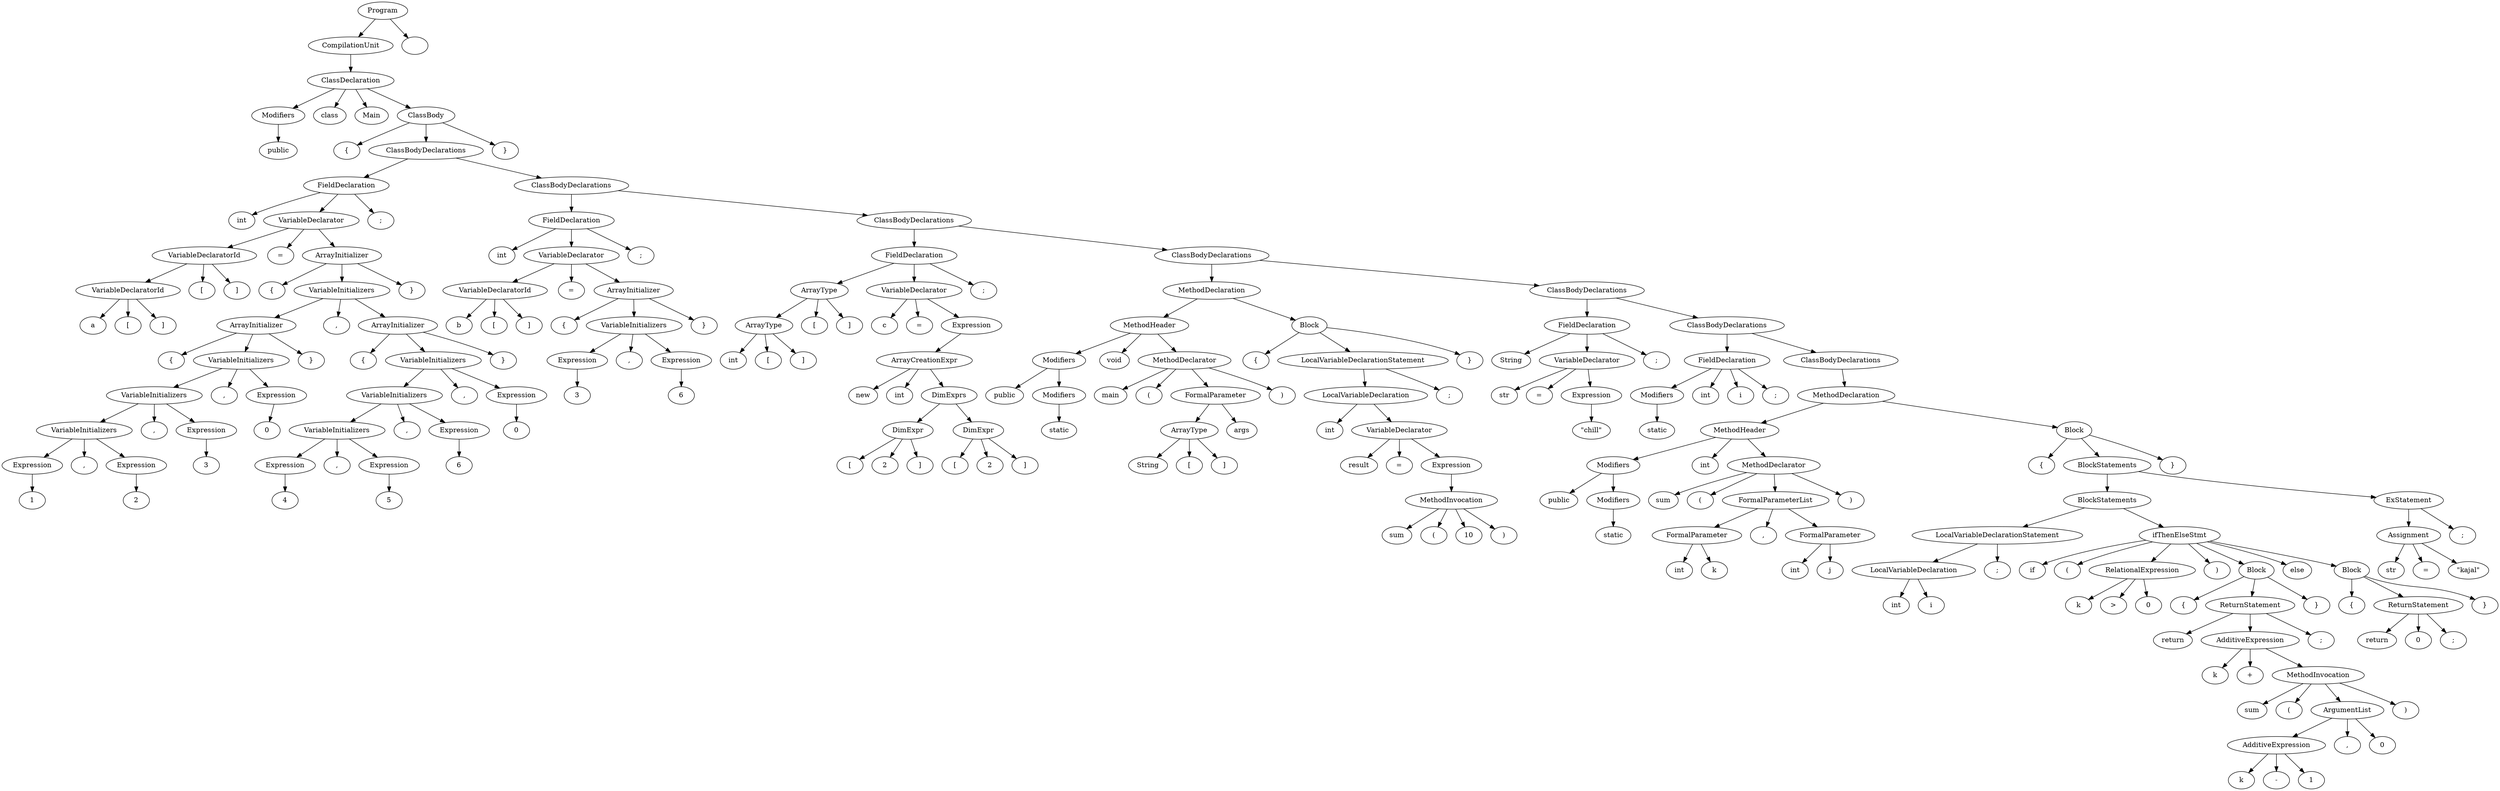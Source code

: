 digraph G {
n1 [label="public"]
n2 [label="Modifiers"]
n2->n1;
n3 [label="class"]
n4 [label="Main"]
n5 [label="{"]
n6 [label="int"]
n7 [label="a"]
n8 [label="["]
n9 [label="]"]
n10 [label="VariableDeclaratorId"]
n10->n9;
n10->n8;
n10->n7;
n11 [label="["]
n12 [label="]"]
n13 [label="VariableDeclaratorId"]
n13->n12;
n13->n11;
n13->n10;
n14 [label="="]
n15 [label="{"]
n16 [label="{"]
n17 [label="1"]
n18 [label="Expression"]
n18->n17;
n19 [label=","]
n20 [label="2"]
n21 [label="Expression"]
n21->n20;
n22 [label="VariableInitializers"]
n22->n21;
n22->n19;
n22->n18;
n23 [label=","]
n24 [label="3"]
n25 [label="Expression"]
n25->n24;
n26 [label="VariableInitializers"]
n26->n25;
n26->n23;
n26->n22;
n27 [label=","]
n28 [label="0"]
n29 [label="Expression"]
n29->n28;
n30 [label="VariableInitializers"]
n30->n29;
n30->n27;
n30->n26;
n31 [label="}"]
n32 [label="ArrayInitializer"]
n32->n31;
n32->n30;
n32->n16;
n33 [label=","]
n34 [label="{"]
n35 [label="4"]
n36 [label="Expression"]
n36->n35;
n37 [label=","]
n38 [label="5"]
n39 [label="Expression"]
n39->n38;
n40 [label="VariableInitializers"]
n40->n39;
n40->n37;
n40->n36;
n41 [label=","]
n42 [label="6"]
n43 [label="Expression"]
n43->n42;
n44 [label="VariableInitializers"]
n44->n43;
n44->n41;
n44->n40;
n45 [label=","]
n46 [label="0"]
n47 [label="Expression"]
n47->n46;
n48 [label="VariableInitializers"]
n48->n47;
n48->n45;
n48->n44;
n49 [label="}"]
n50 [label="ArrayInitializer"]
n50->n49;
n50->n48;
n50->n34;
n51 [label="VariableInitializers"]
n51->n50;
n51->n33;
n51->n32;
n52 [label="}"]
n53 [label="ArrayInitializer"]
n53->n52;
n53->n51;
n53->n15;
n54 [label="VariableDeclarator"]
n54->n53;
n54->n14;
n54->n13;
n55 [label=";"]
n56 [label="FieldDeclaration"]
n56->n55;
n56->n54;
n56->n6;
n57 [label="int"]
n58 [label="b"]
n59 [label="["]
n60 [label="]"]
n61 [label="VariableDeclaratorId"]
n61->n60;
n61->n59;
n61->n58;
n62 [label="="]
n63 [label="{"]
n64 [label="3"]
n65 [label="Expression"]
n65->n64;
n66 [label=","]
n67 [label="6"]
n68 [label="Expression"]
n68->n67;
n69 [label="VariableInitializers"]
n69->n68;
n69->n66;
n69->n65;
n70 [label="}"]
n71 [label="ArrayInitializer"]
n71->n70;
n71->n69;
n71->n63;
n72 [label="VariableDeclarator"]
n72->n71;
n72->n62;
n72->n61;
n73 [label=";"]
n74 [label="FieldDeclaration"]
n74->n73;
n74->n72;
n74->n57;
n75 [label="int"]
n76 [label="["]
n77 [label="]"]
n78 [label="ArrayType"]
n78->n77;
n78->n76;
n78->n75;
n79 [label="["]
n80 [label="]"]
n81 [label="ArrayType"]
n81->n80;
n81->n79;
n81->n78;
n82 [label="c"]
n83 [label="="]
n84 [label="new"]
n85 [label="int"]
n86 [label="["]
n87 [label="2"]
n88 [label="]"]
n89 [label="DimExpr"]
n89->n88;
n89->n87;
n89->n86;
n90 [label="["]
n91 [label="2"]
n92 [label="]"]
n93 [label="DimExpr"]
n93->n92;
n93->n91;
n93->n90;
n94 [label="DimExprs"]
n94->n93;
n94->n89;
n95 [label="ArrayCreationExpr"]
n95->n94;
n95->n85;
n95->n84;
n96 [label="Expression"]
n96->n95;
n97 [label="VariableDeclarator"]
n97->n96;
n97->n83;
n97->n82;
n98 [label=";"]
n99 [label="FieldDeclaration"]
n99->n98;
n99->n97;
n99->n81;
n100 [label="public"]
n101 [label="static"]
n102 [label="Modifiers"]
n102->n101;
n103 [label="Modifiers"]
n103->n102;
n103->n100;
n104 [label="void"]
n105 [label="main"]
n106 [label="("]
n107 [label="String"]
n108 [label="["]
n109 [label="]"]
n110 [label="ArrayType"]
n110->n109;
n110->n108;
n110->n107;
n111 [label="args"]
n112 [label="FormalParameter"]
n112->n111;
n112->n110;
n113 [label=")"]
n114 [label="MethodDeclarator"]
n114->n113;
n114->n112;
n114->n106;
n114->n105;
n115 [label="MethodHeader"]
n115->n114;
n115->n104;
n115->n103;
n116 [label="{"]
n117 [label="int"]
n118 [label="result"]
n119 [label="="]
n120 [label="sum"]
n121 [label="("]
n122 [label="10"]
n123 [label=")"]
n124 [label="MethodInvocation"]
n124->n123;
n124->n122;
n124->n121;
n124->n120;
n125 [label="Expression"]
n125->n124;
n126 [label="VariableDeclarator"]
n126->n125;
n126->n119;
n126->n118;
n127 [label="LocalVariableDeclaration"]
n127->n126;
n127->n117;
n128 [label=";"]
n129 [label="LocalVariableDeclarationStatement"]
n129->n128;
n129->n127;
n130 [label="}"]
n131 [label="Block"]
n131->n130;
n131->n129;
n131->n116;
n132 [label="MethodDeclaration"]
n132->n131;
n132->n115;
n133 [label="String"]
n134 [label="str"]
n135 [label="="]
n136 [label="\"chill\""]
n137 [label="Expression"]
n137->n136;
n138 [label="VariableDeclarator"]
n138->n137;
n138->n135;
n138->n134;
n139 [label=";"]
n140 [label="FieldDeclaration"]
n140->n139;
n140->n138;
n140->n133;
n141 [label="static"]
n142 [label="Modifiers"]
n142->n141;
n143 [label="int"]
n144 [label="i"]
n145 [label=";"]
n146 [label="FieldDeclaration"]
n146->n145;
n146->n144;
n146->n143;
n146->n142;
n147 [label="public"]
n148 [label="static"]
n149 [label="Modifiers"]
n149->n148;
n150 [label="Modifiers"]
n150->n149;
n150->n147;
n151 [label="int"]
n152 [label="sum"]
n153 [label="("]
n154 [label="int"]
n155 [label="k"]
n156 [label="FormalParameter"]
n156->n155;
n156->n154;
n157 [label=","]
n158 [label="int"]
n159 [label="j"]
n160 [label="FormalParameter"]
n160->n159;
n160->n158;
n161 [label="FormalParameterList"]
n161->n160;
n161->n157;
n161->n156;
n162 [label=")"]
n163 [label="MethodDeclarator"]
n163->n162;
n163->n161;
n163->n153;
n163->n152;
n164 [label="MethodHeader"]
n164->n163;
n164->n151;
n164->n150;
n165 [label="{"]
n166 [label="int"]
n167 [label="i"]
n168 [label="LocalVariableDeclaration"]
n168->n167;
n168->n166;
n169 [label=";"]
n170 [label="LocalVariableDeclarationStatement"]
n170->n169;
n170->n168;
n171 [label="if"]
n172 [label="("]
n173 [label="k"]
n174 [label=">"]
n175 [label="0"]
n176 [label="RelationalExpression"]
n176->n175;
n176->n174;
n176->n173;
n177 [label=")"]
n178 [label="{"]
n179 [label="return"]
n180 [label="k"]
n181 [label="+"]
n182 [label="sum"]
n183 [label="("]
n184 [label="k"]
n185 [label="-"]
n186 [label="1"]
n187 [label="AdditiveExpression"]
n187->n186;
n187->n185;
n187->n184;
n188 [label=","]
n189 [label="0"]
n190 [label="ArgumentList"]
n190->n189;
n190->n188;
n190->n187;
n191 [label=")"]
n192 [label="MethodInvocation"]
n192->n191;
n192->n190;
n192->n183;
n192->n182;
n193 [label="AdditiveExpression"]
n193->n192;
n193->n181;
n193->n180;
n194 [label=";"]
n195 [label="ReturnStatement"]
n195->n194;
n195->n193;
n195->n179;
n196 [label="}"]
n197 [label="Block"]
n197->n196;
n197->n195;
n197->n178;
n198 [label="else"]
n199 [label="{"]
n200 [label="return"]
n201 [label="0"]
n202 [label=";"]
n203 [label="ReturnStatement"]
n203->n202;
n203->n201;
n203->n200;
n204 [label="}"]
n205 [label="Block"]
n205->n204;
n205->n203;
n205->n199;
n206 [label="ifThenElseStmt"]
n206->n205;
n206->n198;
n206->n197;
n206->n177;
n206->n176;
n206->n172;
n206->n171;
n207 [label="BlockStatements"]
n207->n206;
n207->n170;
n208 [label="str"]
n209 [label="="]
n210 [label="\"kajal\""]
n211 [label="Assignment"]
n211->n210;
n211->n209;
n211->n208;
n212 [label=";"]
n213 [label="ExStatement"]
n213->n212;
n213->n211;
n214 [label="BlockStatements"]
n214->n213;
n214->n207;
n215 [label="}"]
n216 [label="Block"]
n216->n215;
n216->n214;
n216->n165;
n217 [label="MethodDeclaration"]
n217->n216;
n217->n164;
n218 [label="ClassBodyDeclarations"]
n218->n217;
n219 [label="ClassBodyDeclarations"]
n219->n218;
n219->n146;
n220 [label="ClassBodyDeclarations"]
n220->n219;
n220->n140;
n221 [label="ClassBodyDeclarations"]
n221->n220;
n221->n132;
n222 [label="ClassBodyDeclarations"]
n222->n221;
n222->n99;
n223 [label="ClassBodyDeclarations"]
n223->n222;
n223->n74;
n224 [label="ClassBodyDeclarations"]
n224->n223;
n224->n56;
n225 [label="}"]
n226 [label="ClassBody"]
n226->n225;
n226->n224;
n226->n5;
n227 [label="ClassDeclaration"]
n227->n226;
n227->n4;
n227->n3;
n227->n2;
n228 [label="CompilationUnit"]
n228->n227;
n229 [label="Program"]
n229->n230;
n229->n228;
n230 [label=""]
}
